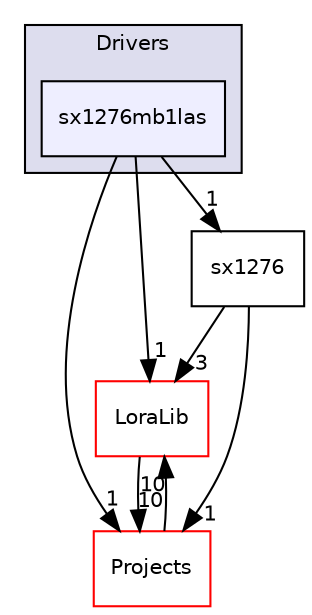 digraph "Drivers/sx1276mb1las" {
  compound=true
  node [ fontsize="10", fontname="Helvetica"];
  edge [ labelfontsize="10", labelfontname="Helvetica"];
  subgraph clusterdir_60925fc218da8ca7908795bf5f624060 {
    graph [ bgcolor="#ddddee", pencolor="black", label="Drivers" fontname="Helvetica", fontsize="10", URL="dir_60925fc218da8ca7908795bf5f624060.html"]
  dir_3f7e6914e6381d7b6c3dea722b540410 [shape=box, label="sx1276mb1las", style="filled", fillcolor="#eeeeff", pencolor="black", URL="dir_3f7e6914e6381d7b6c3dea722b540410.html"];
  }
  dir_878635d2ccdb6aa6ab3ba685c8bd0903 [shape=box label="LoraLib" fillcolor="white" style="filled" color="red" URL="dir_878635d2ccdb6aa6ab3ba685c8bd0903.html"];
  dir_7a6499598ddcfcabe96e224cb4a6d834 [shape=box label="Projects" fillcolor="white" style="filled" color="red" URL="dir_7a6499598ddcfcabe96e224cb4a6d834.html"];
  dir_6d1dae6d472cc0d0e81b75d8b6cae56c [shape=box label="sx1276" URL="dir_6d1dae6d472cc0d0e81b75d8b6cae56c.html"];
  dir_878635d2ccdb6aa6ab3ba685c8bd0903->dir_7a6499598ddcfcabe96e224cb4a6d834 [headlabel="10", labeldistance=1.5 headhref="dir_000003_000013.html"];
  dir_7a6499598ddcfcabe96e224cb4a6d834->dir_878635d2ccdb6aa6ab3ba685c8bd0903 [headlabel="10", labeldistance=1.5 headhref="dir_000013_000003.html"];
  dir_6d1dae6d472cc0d0e81b75d8b6cae56c->dir_878635d2ccdb6aa6ab3ba685c8bd0903 [headlabel="3", labeldistance=1.5 headhref="dir_000001_000003.html"];
  dir_6d1dae6d472cc0d0e81b75d8b6cae56c->dir_7a6499598ddcfcabe96e224cb4a6d834 [headlabel="1", labeldistance=1.5 headhref="dir_000001_000013.html"];
  dir_3f7e6914e6381d7b6c3dea722b540410->dir_878635d2ccdb6aa6ab3ba685c8bd0903 [headlabel="1", labeldistance=1.5 headhref="dir_000002_000003.html"];
  dir_3f7e6914e6381d7b6c3dea722b540410->dir_7a6499598ddcfcabe96e224cb4a6d834 [headlabel="1", labeldistance=1.5 headhref="dir_000002_000013.html"];
  dir_3f7e6914e6381d7b6c3dea722b540410->dir_6d1dae6d472cc0d0e81b75d8b6cae56c [headlabel="1", labeldistance=1.5 headhref="dir_000002_000001.html"];
}
